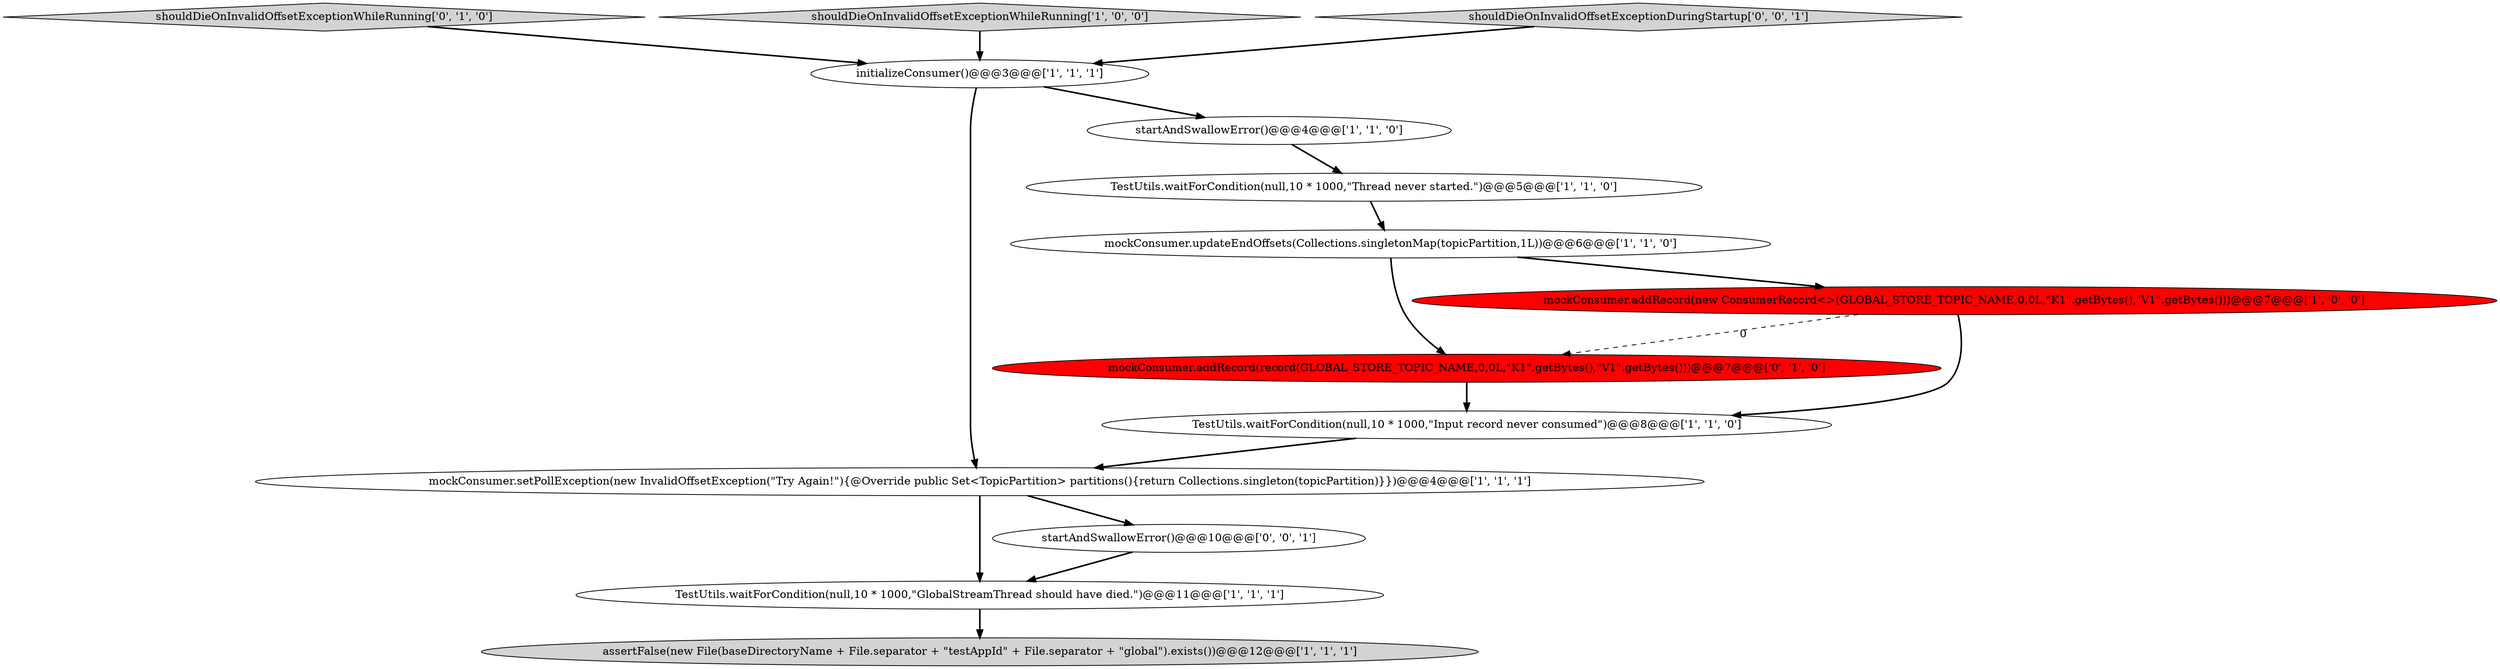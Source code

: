 digraph {
2 [style = filled, label = "mockConsumer.setPollException(new InvalidOffsetException(\"Try Again!\"){@Override public Set<TopicPartition> partitions(){return Collections.singleton(topicPartition)}})@@@4@@@['1', '1', '1']", fillcolor = white, shape = ellipse image = "AAA0AAABBB1BBB"];
0 [style = filled, label = "initializeConsumer()@@@3@@@['1', '1', '1']", fillcolor = white, shape = ellipse image = "AAA0AAABBB1BBB"];
6 [style = filled, label = "TestUtils.waitForCondition(null,10 * 1000,\"GlobalStreamThread should have died.\")@@@11@@@['1', '1', '1']", fillcolor = white, shape = ellipse image = "AAA0AAABBB1BBB"];
11 [style = filled, label = "shouldDieOnInvalidOffsetExceptionWhileRunning['0', '1', '0']", fillcolor = lightgray, shape = diamond image = "AAA0AAABBB2BBB"];
5 [style = filled, label = "mockConsumer.updateEndOffsets(Collections.singletonMap(topicPartition,1L))@@@6@@@['1', '1', '0']", fillcolor = white, shape = ellipse image = "AAA0AAABBB1BBB"];
3 [style = filled, label = "startAndSwallowError()@@@4@@@['1', '1', '0']", fillcolor = white, shape = ellipse image = "AAA0AAABBB1BBB"];
1 [style = filled, label = "TestUtils.waitForCondition(null,10 * 1000,\"Thread never started.\")@@@5@@@['1', '1', '0']", fillcolor = white, shape = ellipse image = "AAA0AAABBB1BBB"];
7 [style = filled, label = "shouldDieOnInvalidOffsetExceptionWhileRunning['1', '0', '0']", fillcolor = lightgray, shape = diamond image = "AAA0AAABBB1BBB"];
8 [style = filled, label = "TestUtils.waitForCondition(null,10 * 1000,\"Input record never consumed\")@@@8@@@['1', '1', '0']", fillcolor = white, shape = ellipse image = "AAA0AAABBB1BBB"];
4 [style = filled, label = "assertFalse(new File(baseDirectoryName + File.separator + \"testAppId\" + File.separator + \"global\").exists())@@@12@@@['1', '1', '1']", fillcolor = lightgray, shape = ellipse image = "AAA0AAABBB1BBB"];
13 [style = filled, label = "shouldDieOnInvalidOffsetExceptionDuringStartup['0', '0', '1']", fillcolor = lightgray, shape = diamond image = "AAA0AAABBB3BBB"];
10 [style = filled, label = "mockConsumer.addRecord(record(GLOBAL_STORE_TOPIC_NAME,0,0L,\"K1\".getBytes(),\"V1\".getBytes()))@@@7@@@['0', '1', '0']", fillcolor = red, shape = ellipse image = "AAA1AAABBB2BBB"];
12 [style = filled, label = "startAndSwallowError()@@@10@@@['0', '0', '1']", fillcolor = white, shape = ellipse image = "AAA0AAABBB3BBB"];
9 [style = filled, label = "mockConsumer.addRecord(new ConsumerRecord<>(GLOBAL_STORE_TOPIC_NAME,0,0L,\"K1\".getBytes(),\"V1\".getBytes()))@@@7@@@['1', '0', '0']", fillcolor = red, shape = ellipse image = "AAA1AAABBB1BBB"];
1->5 [style = bold, label=""];
0->3 [style = bold, label=""];
5->10 [style = bold, label=""];
6->4 [style = bold, label=""];
13->0 [style = bold, label=""];
7->0 [style = bold, label=""];
11->0 [style = bold, label=""];
9->10 [style = dashed, label="0"];
10->8 [style = bold, label=""];
5->9 [style = bold, label=""];
3->1 [style = bold, label=""];
9->8 [style = bold, label=""];
8->2 [style = bold, label=""];
12->6 [style = bold, label=""];
2->6 [style = bold, label=""];
2->12 [style = bold, label=""];
0->2 [style = bold, label=""];
}
